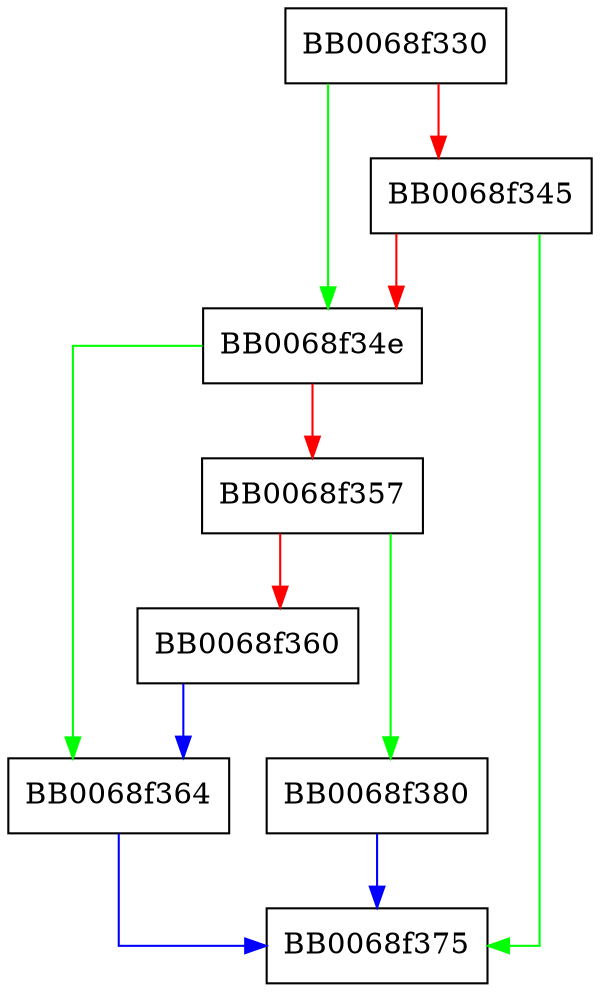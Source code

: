 digraph ossl_prov_cipher_copy {
  node [shape="box"];
  graph [splines=ortho];
  BB0068f330 -> BB0068f34e [color="green"];
  BB0068f330 -> BB0068f345 [color="red"];
  BB0068f345 -> BB0068f375 [color="green"];
  BB0068f345 -> BB0068f34e [color="red"];
  BB0068f34e -> BB0068f364 [color="green"];
  BB0068f34e -> BB0068f357 [color="red"];
  BB0068f357 -> BB0068f380 [color="green"];
  BB0068f357 -> BB0068f360 [color="red"];
  BB0068f360 -> BB0068f364 [color="blue"];
  BB0068f364 -> BB0068f375 [color="blue"];
  BB0068f380 -> BB0068f375 [color="blue"];
}